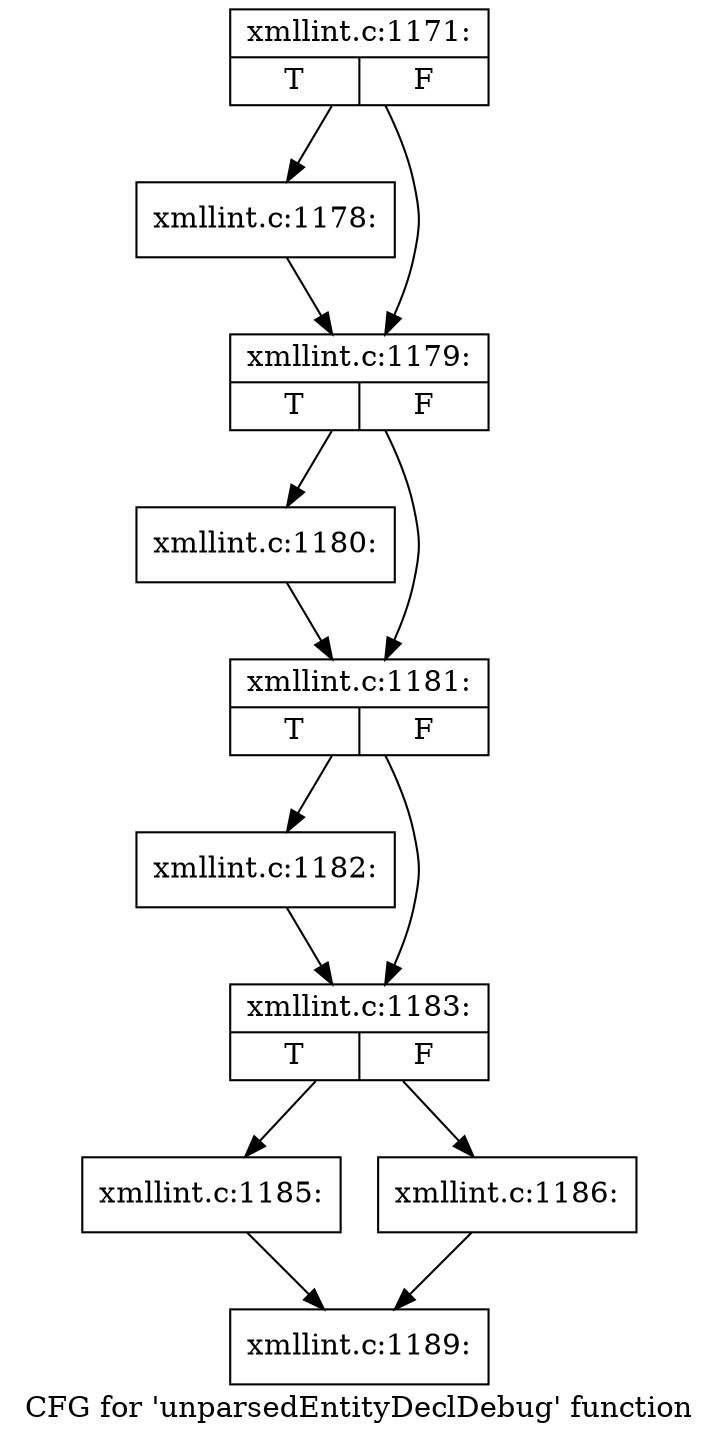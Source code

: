 digraph "CFG for 'unparsedEntityDeclDebug' function" {
	label="CFG for 'unparsedEntityDeclDebug' function";

	Node0x4fc6f30 [shape=record,label="{xmllint.c:1171:|{<s0>T|<s1>F}}"];
	Node0x4fc6f30 -> Node0x4fbd240;
	Node0x4fc6f30 -> Node0x4fbd290;
	Node0x4fbd240 [shape=record,label="{xmllint.c:1178:}"];
	Node0x4fbd240 -> Node0x4fbd290;
	Node0x4fbd290 [shape=record,label="{xmllint.c:1179:|{<s0>T|<s1>F}}"];
	Node0x4fbd290 -> Node0x4fcacc0;
	Node0x4fbd290 -> Node0x4fcad10;
	Node0x4fcacc0 [shape=record,label="{xmllint.c:1180:}"];
	Node0x4fcacc0 -> Node0x4fcad10;
	Node0x4fcad10 [shape=record,label="{xmllint.c:1181:|{<s0>T|<s1>F}}"];
	Node0x4fcad10 -> Node0x4fcb200;
	Node0x4fcad10 -> Node0x4fcb250;
	Node0x4fcb200 [shape=record,label="{xmllint.c:1182:}"];
	Node0x4fcb200 -> Node0x4fcb250;
	Node0x4fcb250 [shape=record,label="{xmllint.c:1183:|{<s0>T|<s1>F}}"];
	Node0x4fcb250 -> Node0x4fcb900;
	Node0x4fcb250 -> Node0x4fcb950;
	Node0x4fcb900 [shape=record,label="{xmllint.c:1185:}"];
	Node0x4fcb900 -> Node0x4fc8530;
	Node0x4fcb950 [shape=record,label="{xmllint.c:1186:}"];
	Node0x4fcb950 -> Node0x4fc8530;
	Node0x4fc8530 [shape=record,label="{xmllint.c:1189:}"];
}
